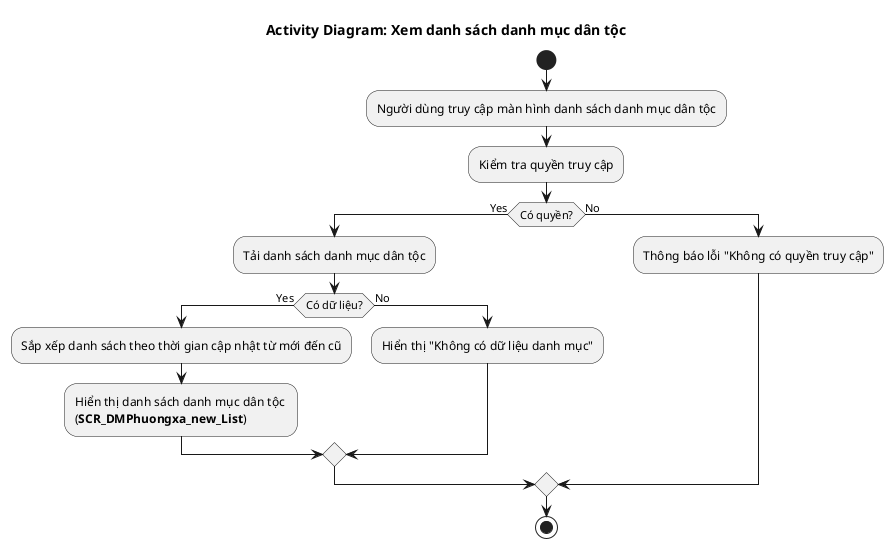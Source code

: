 @startuml DMPhuongxa_new_List
!pragma layout smetana
title Activity Diagram: Xem danh sách danh mục dân tộc

start
:Người dùng truy cập màn hình danh sách danh mục dân tộc;
:Kiểm tra quyền truy cập;

if (Có quyền?) then (Yes)
  :Tải danh sách danh mục dân tộc;

  if (Có dữ liệu?) then (Yes)
    :Sắp xếp danh sách theo thời gian cập nhật từ mới đến cũ;
    :Hiển thị danh sách danh mục dân tộc \n(**SCR_DMPhuongxa_new_List**);
  else (No)
    :Hiển thị "Không có dữ liệu danh mục";
  endif

else (No)
  :Thông báo lỗi "Không có quyền truy cập";
endif

stop
@enduml